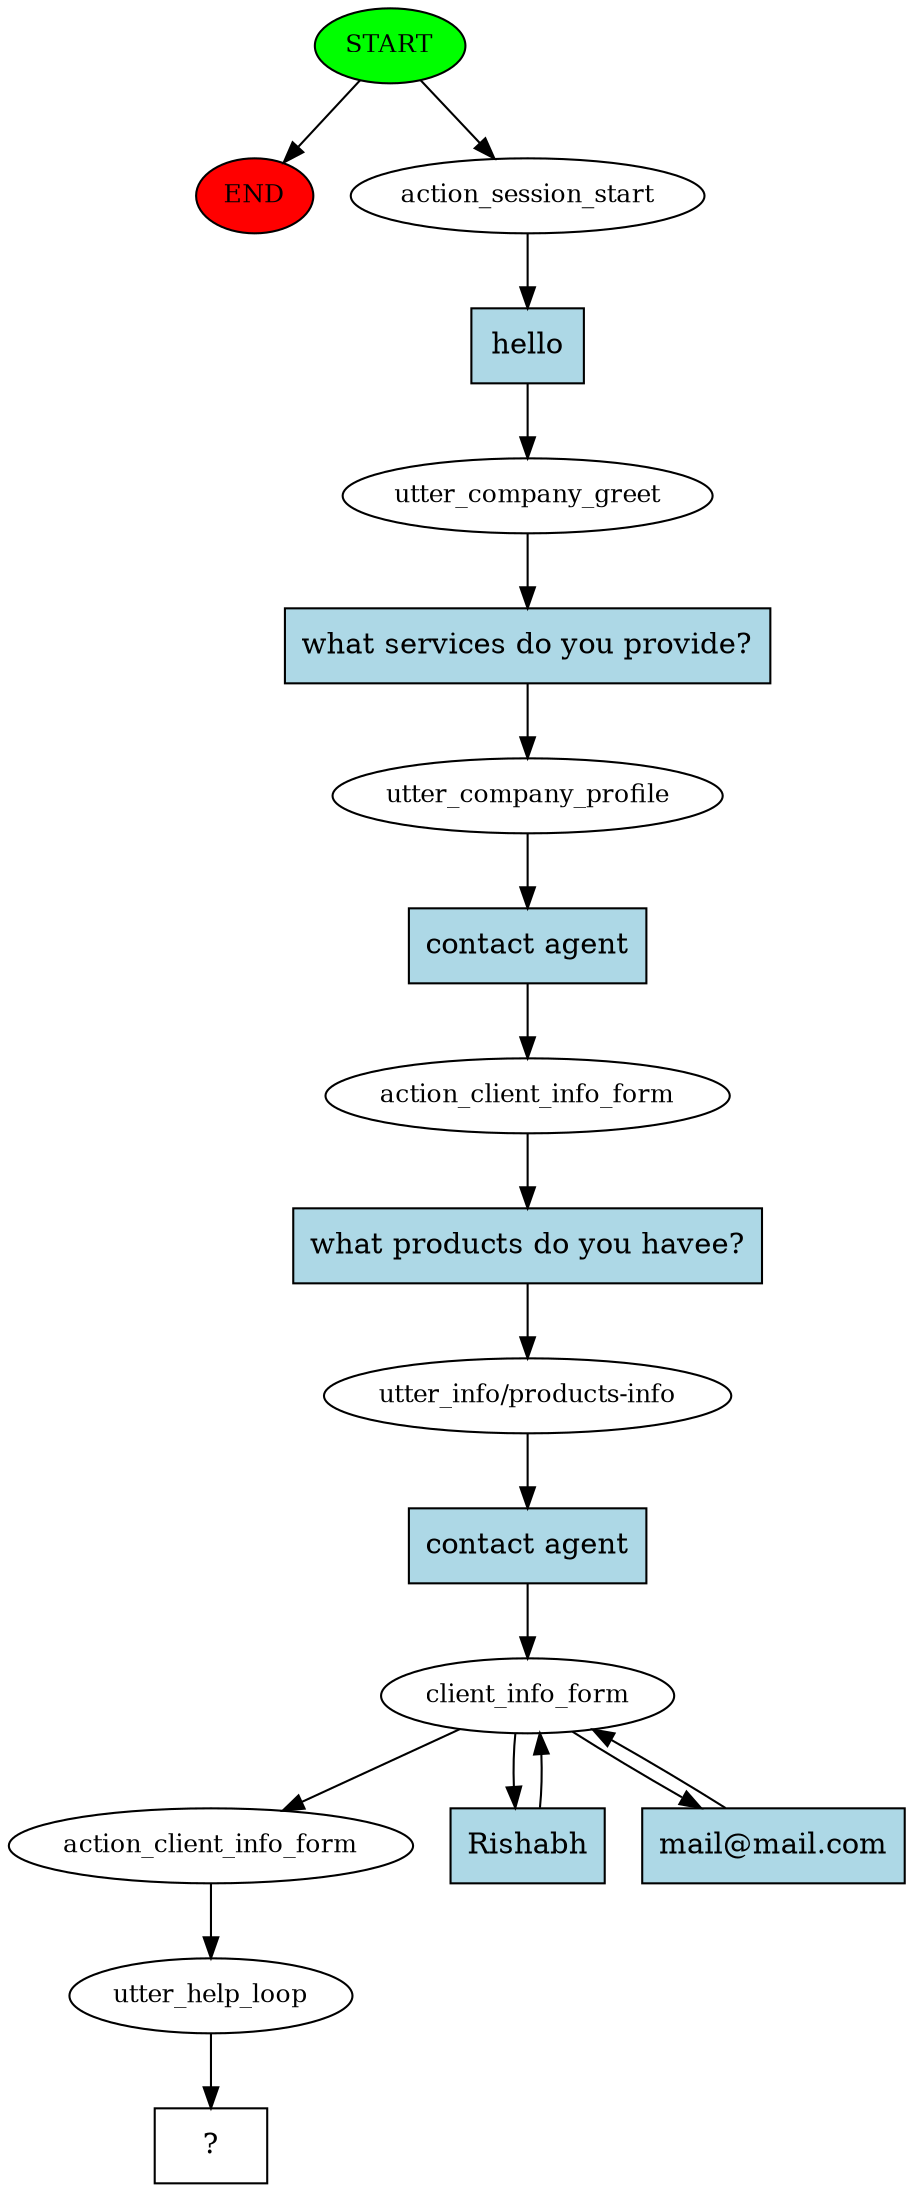 digraph  {
0 [class="start active", fillcolor=green, fontsize=12, label=START, style=filled];
"-1" [class=end, fillcolor=red, fontsize=12, label=END, style=filled];
1 [class=active, fontsize=12, label=action_session_start];
2 [class=active, fontsize=12, label=utter_company_greet];
3 [class=active, fontsize=12, label=utter_company_profile];
4 [class=active, fontsize=12, label=action_client_info_form];
5 [class=active, fontsize=12, label="utter_info/products-info"];
6 [class=active, fontsize=12, label=client_info_form];
10 [class=active, fontsize=12, label=action_client_info_form];
11 [class=active, fontsize=12, label=utter_help_loop];
12 [class="intent dashed active", label="  ?  ", shape=rect];
13 [class="intent active", fillcolor=lightblue, label=hello, shape=rect, style=filled];
14 [class="intent active", fillcolor=lightblue, label="what services do you provide?", shape=rect, style=filled];
15 [class="intent active", fillcolor=lightblue, label="contact agent", shape=rect, style=filled];
16 [class="intent active", fillcolor=lightblue, label="what products do you havee?", shape=rect, style=filled];
17 [class="intent active", fillcolor=lightblue, label="contact agent", shape=rect, style=filled];
18 [class="intent active", fillcolor=lightblue, label=Rishabh, shape=rect, style=filled];
19 [class="intent active", fillcolor=lightblue, label="mail@mail.com", shape=rect, style=filled];
0 -> "-1"  [class="", key=NONE, label=""];
0 -> 1  [class=active, key=NONE, label=""];
1 -> 13  [class=active, key=0];
2 -> 14  [class=active, key=0];
3 -> 15  [class=active, key=0];
4 -> 16  [class=active, key=0];
5 -> 17  [class=active, key=0];
6 -> 10  [class=active, key=NONE, label=""];
6 -> 18  [class=active, key=0];
6 -> 19  [class=active, key=0];
10 -> 11  [class=active, key=NONE, label=""];
11 -> 12  [class=active, key=NONE, label=""];
13 -> 2  [class=active, key=0];
14 -> 3  [class=active, key=0];
15 -> 4  [class=active, key=0];
16 -> 5  [class=active, key=0];
17 -> 6  [class=active, key=0];
18 -> 6  [class=active, key=0];
19 -> 6  [class=active, key=0];
}
